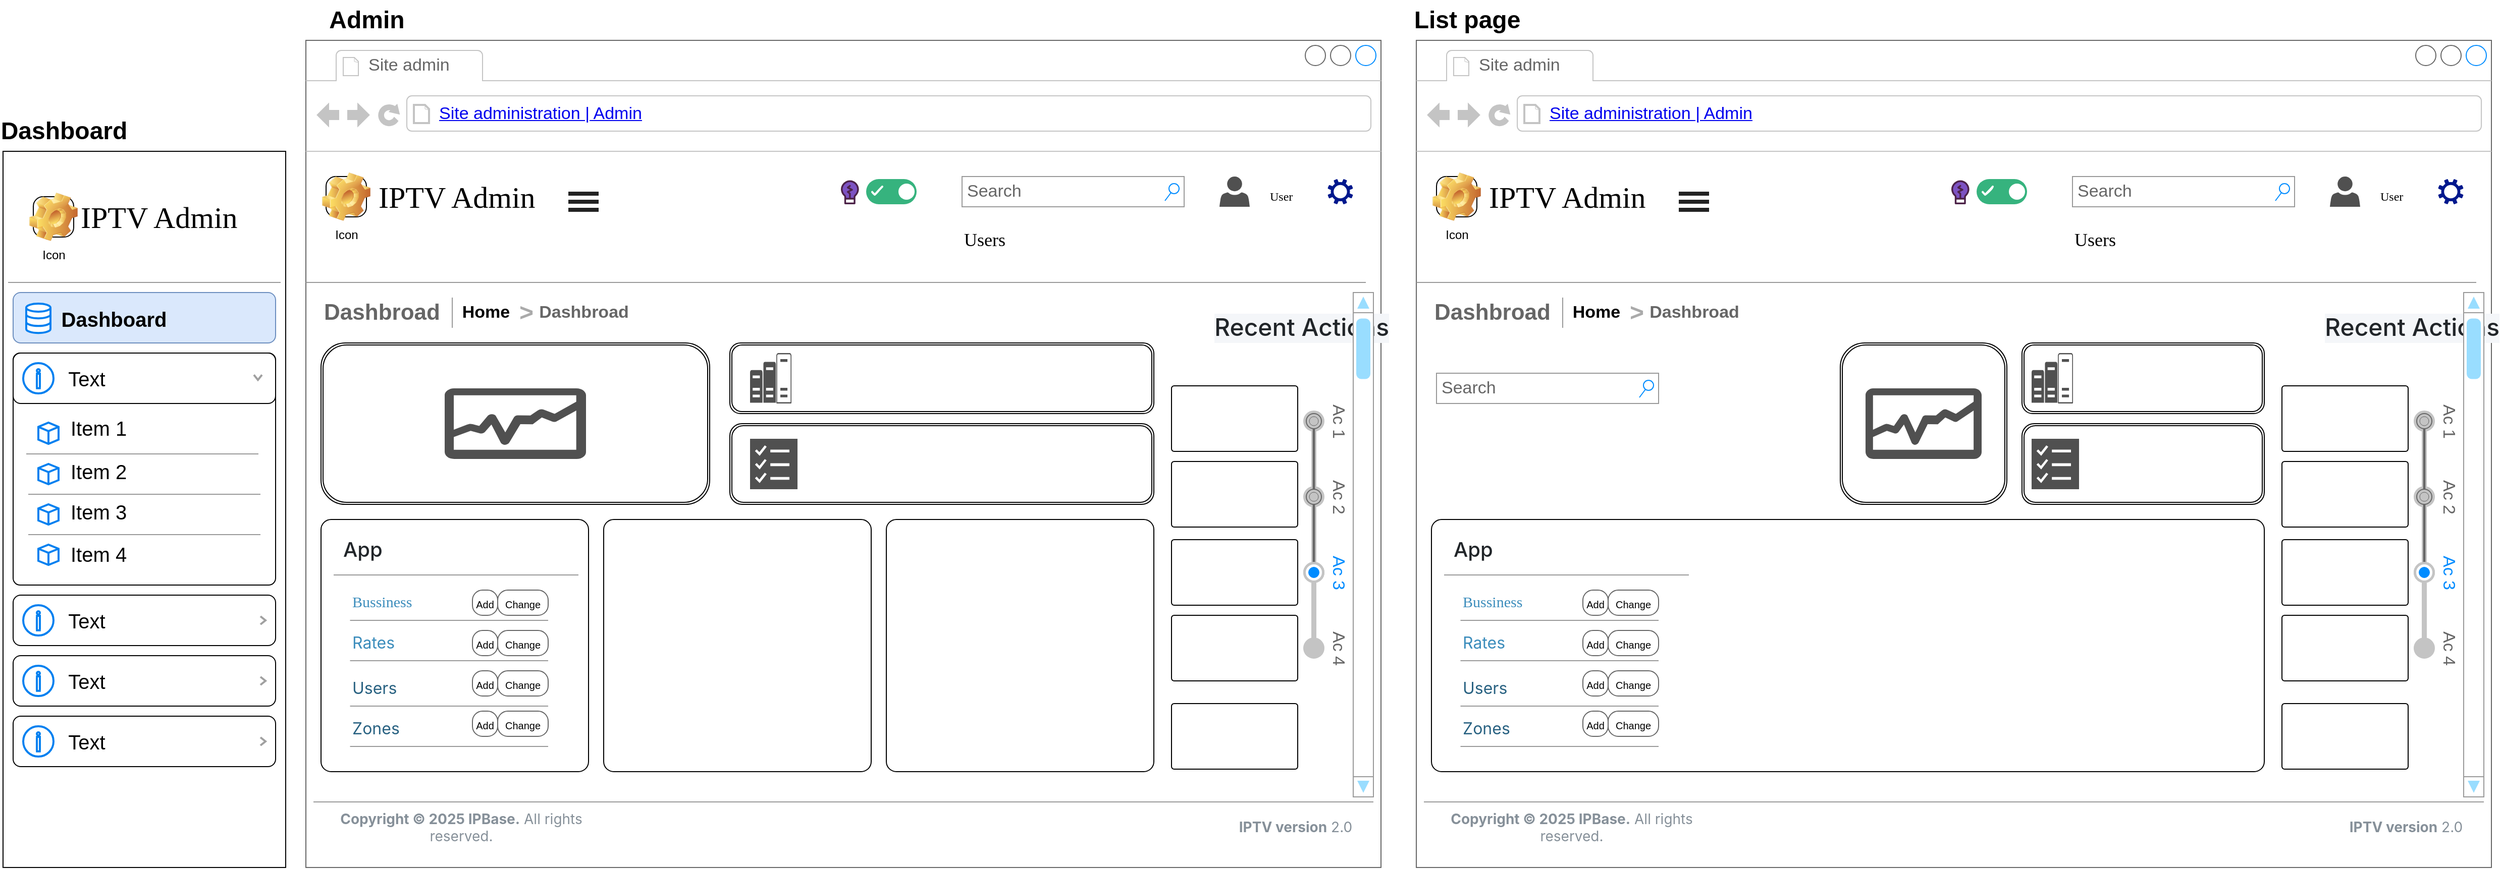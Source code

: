 <mxfile version="26.2.2">
  <diagram name="Page-1" id="Fp8H8w0BobFtLTU7BYkm">
    <mxGraphModel dx="3144" dy="2064" grid="1" gridSize="10" guides="1" tooltips="1" connect="1" arrows="1" fold="1" page="1" pageScale="1" pageWidth="827" pageHeight="1169" math="0" shadow="0">
      <root>
        <mxCell id="0" />
        <mxCell id="1" parent="0" />
        <mxCell id="J9O3w2T6ldLMy-nIrZDR-1" value="" style="strokeWidth=1;shadow=0;dashed=0;align=center;html=1;shape=mxgraph.mockup.containers.browserWindow;rSize=0;strokeColor=#666666;mainText=,;recursiveResize=0;rounded=0;labelBackgroundColor=none;fontFamily=Verdana;fontSize=12" parent="1" vertex="1">
          <mxGeometry x="-580" y="-40" width="1065" height="820" as="geometry" />
        </mxCell>
        <mxCell id="J9O3w2T6ldLMy-nIrZDR-2" value="" style="rounded=1;whiteSpace=wrap;html=1;arcSize=4;" parent="J9O3w2T6ldLMy-nIrZDR-1" vertex="1">
          <mxGeometry x="15" y="475" width="265" height="250" as="geometry" />
        </mxCell>
        <mxCell id="J9O3w2T6ldLMy-nIrZDR-3" value="Site admin" style="strokeWidth=1;shadow=0;dashed=0;align=center;html=1;shape=mxgraph.mockup.containers.anchor;fontSize=17;fontColor=#666666;align=left;" parent="J9O3w2T6ldLMy-nIrZDR-1" vertex="1">
          <mxGeometry x="60" y="12" width="110" height="26" as="geometry" />
        </mxCell>
        <mxCell id="J9O3w2T6ldLMy-nIrZDR-4" value="&lt;a href=&quot;https://cms-stg2.ipbasevn.com/admin/&quot;&gt;Site administration | Admin&lt;/a&gt;" style="strokeWidth=1;shadow=0;dashed=0;align=center;html=1;shape=mxgraph.mockup.containers.anchor;rSize=0;fontSize=17;fontColor=#666666;align=left;" parent="J9O3w2T6ldLMy-nIrZDR-1" vertex="1">
          <mxGeometry x="130" y="60" width="250" height="26" as="geometry" />
        </mxCell>
        <mxCell id="J9O3w2T6ldLMy-nIrZDR-5" value="IPTV Admin" style="text;html=1;points=[];align=left;verticalAlign=top;spacingTop=-4;fontSize=30;fontFamily=Verdana" parent="J9O3w2T6ldLMy-nIrZDR-1" vertex="1">
          <mxGeometry x="70" y="135" width="180" height="50" as="geometry" />
        </mxCell>
        <mxCell id="J9O3w2T6ldLMy-nIrZDR-6" value="Search" style="strokeWidth=1;shadow=0;dashed=0;align=center;html=1;shape=mxgraph.mockup.forms.searchBox;strokeColor=#999999;mainText=;strokeColor2=#008cff;fontColor=#666666;fontSize=17;align=left;spacingLeft=3;rounded=0;labelBackgroundColor=none;" parent="J9O3w2T6ldLMy-nIrZDR-1" vertex="1">
          <mxGeometry x="650" y="135" width="220" height="30" as="geometry" />
        </mxCell>
        <mxCell id="J9O3w2T6ldLMy-nIrZDR-7" value="" style="verticalLabelPosition=bottom;shadow=0;dashed=0;align=center;html=1;verticalAlign=top;strokeWidth=1;shape=mxgraph.mockup.markup.line;strokeColor=#999999;rounded=0;labelBackgroundColor=none;fillColor=#ffffff;fontFamily=Verdana;fontSize=12;fontColor=#000000;" parent="J9O3w2T6ldLMy-nIrZDR-1" vertex="1">
          <mxGeometry y="230" width="1050" height="20" as="geometry" />
        </mxCell>
        <mxCell id="J9O3w2T6ldLMy-nIrZDR-8" value="" style="verticalLabelPosition=bottom;shadow=0;dashed=0;align=center;html=1;verticalAlign=top;strokeWidth=1;shape=mxgraph.mockup.markup.line;strokeColor=#999999;rounded=0;labelBackgroundColor=none;fillColor=#ffffff;fontFamily=Verdana;fontSize=12;fontColor=#000000;" parent="J9O3w2T6ldLMy-nIrZDR-1" vertex="1">
          <mxGeometry x="7.5" y="745" width="1050" height="20" as="geometry" />
        </mxCell>
        <mxCell id="J9O3w2T6ldLMy-nIrZDR-9" value="&lt;h5 style=&quot;box-sizing: border-box; font-family: &amp;quot;Source Sans Pro&amp;quot;, -apple-system, BlinkMacSystemFont, &amp;quot;Segoe UI&amp;quot;, Roboto, &amp;quot;Helvetica Neue&amp;quot;, Arial, sans-serif, &amp;quot;Apple Color Emoji&amp;quot;, &amp;quot;Segoe UI Emoji&amp;quot;, &amp;quot;Segoe UI Symbol&amp;quot;; font-weight: 500; line-height: 1.2; color: rgb(33, 37, 41); font-size: 1.25rem; text-wrap-mode: wrap; background-color: rgb(255, 255, 255); margin: 0px !important;&quot; class=&quot;m-0&quot;&gt;App&lt;/h5&gt;" style="text;html=1;points=[];align=left;verticalAlign=top;spacingTop=-4;fontSize=15;fontFamily=Verdana" parent="J9O3w2T6ldLMy-nIrZDR-1" vertex="1">
          <mxGeometry x="35" y="490" width="170" height="30" as="geometry" />
        </mxCell>
        <mxCell id="J9O3w2T6ldLMy-nIrZDR-10" value="&lt;h4 style=&quot;box-sizing: border-box; margin-top: 0px; font-family: &amp;quot;Source Sans Pro&amp;quot;, -apple-system, BlinkMacSystemFont, &amp;quot;Segoe UI&amp;quot;, Roboto, &amp;quot;Helvetica Neue&amp;quot;, Arial, sans-serif, &amp;quot;Apple Color Emoji&amp;quot;, &amp;quot;Segoe UI Emoji&amp;quot;, &amp;quot;Segoe UI Symbol&amp;quot;; font-weight: 500; color: rgb(33, 37, 41); font-size: 1.5rem; text-wrap-mode: wrap; background-color: rgb(244, 246, 249); margin-bottom: 1rem !important;&quot; class=&quot;mb-3&quot;&gt;Recent Actions&lt;/h4&gt;" style="text;html=1;points=[];align=left;verticalAlign=top;spacingTop=-4;fontSize=15;fontFamily=Verdana" parent="J9O3w2T6ldLMy-nIrZDR-1" vertex="1">
          <mxGeometry x="897.5" y="267.5" width="85" height="65" as="geometry" />
        </mxCell>
        <mxCell id="J9O3w2T6ldLMy-nIrZDR-11" value="&lt;font style=&quot;color: light-dark(rgb(0, 0, 0), rgb(60, 141, 188));&quot;&gt;Home&lt;/font&gt;" style="strokeWidth=1;shadow=0;dashed=0;align=center;html=1;shape=mxgraph.mockup.navigation.anchor;fontSize=17;fontColor=#666666;fontStyle=1;strokeColor=light-dark(#000000,#3C8DBC);" parent="J9O3w2T6ldLMy-nIrZDR-1" vertex="1">
          <mxGeometry x="147.5" y="255" width="60" height="30" as="geometry" />
        </mxCell>
        <mxCell id="J9O3w2T6ldLMy-nIrZDR-12" value="&gt;" style="strokeWidth=1;shadow=0;dashed=0;align=center;html=1;shape=mxgraph.mockup.navigation.anchor;fontSize=24;fontColor=#aaaaaa;fontStyle=1;" parent="J9O3w2T6ldLMy-nIrZDR-1" vertex="1">
          <mxGeometry x="207.5" y="255" width="20" height="30" as="geometry" />
        </mxCell>
        <mxCell id="J9O3w2T6ldLMy-nIrZDR-13" value="Dashbroad" style="strokeWidth=1;shadow=0;dashed=0;align=center;html=1;shape=mxgraph.mockup.navigation.anchor;fontSize=17;fontColor=#666666;fontStyle=1;" parent="J9O3w2T6ldLMy-nIrZDR-1" vertex="1">
          <mxGeometry x="245" y="255" width="60" height="30" as="geometry" />
        </mxCell>
        <mxCell id="J9O3w2T6ldLMy-nIrZDR-14" value="User" style="text;html=1;points=[];align=left;verticalAlign=top;spacingTop=-4;fontSize=12;fontFamily=Verdana;whiteSpace=wrap;" parent="J9O3w2T6ldLMy-nIrZDR-1" vertex="1">
          <mxGeometry x="952.5" y="145" width="30" height="20" as="geometry" />
        </mxCell>
        <mxCell id="J9O3w2T6ldLMy-nIrZDR-15" value="Icon" style="icon;html=1;image=img/clipart/Gear_128x128.png;arcSize=24;" parent="J9O3w2T6ldLMy-nIrZDR-1" vertex="1">
          <mxGeometry x="20" y="135" width="40" height="40" as="geometry" />
        </mxCell>
        <mxCell id="J9O3w2T6ldLMy-nIrZDR-16" value="" style="verticalLabelPosition=bottom;shadow=0;dashed=0;align=center;html=1;verticalAlign=top;strokeWidth=1;shape=mxgraph.mockup.markup.line;strokeColor=#999999;rounded=0;labelBackgroundColor=none;fillColor=#ffffff;fontFamily=Verdana;fontSize=12;fontColor=#000000;" parent="J9O3w2T6ldLMy-nIrZDR-1" vertex="1">
          <mxGeometry x="27.5" y="520" width="242.5" height="20" as="geometry" />
        </mxCell>
        <mxCell id="J9O3w2T6ldLMy-nIrZDR-17" value="" style="verticalLabelPosition=bottom;shadow=0;dashed=0;align=center;html=1;verticalAlign=top;strokeWidth=1;shape=mxgraph.mockup.markup.line;strokeColor=#999999;rounded=0;labelBackgroundColor=none;fillColor=#ffffff;fontFamily=Verdana;fontSize=12;fontColor=#000000;" parent="J9O3w2T6ldLMy-nIrZDR-1" vertex="1">
          <mxGeometry x="43.75" y="565" width="196.25" height="20" as="geometry" />
        </mxCell>
        <mxCell id="J9O3w2T6ldLMy-nIrZDR-18" value="&lt;a href=&quot;https://cms-stg2.ipbasevn.com/admin/app/rate/&quot; style=&quot;box-sizing: border-box; color: rgb(60, 141, 188); text-decoration-line: none; background-color: rgb(255, 255, 255); font-family: &amp;quot;Source Sans Pro&amp;quot;, -apple-system, BlinkMacSystemFont, &amp;quot;Segoe UI&amp;quot;, Roboto, &amp;quot;Helvetica Neue&amp;quot;, Arial, sans-serif, &amp;quot;Apple Color Emoji&amp;quot;, &amp;quot;Segoe UI Emoji&amp;quot;, &amp;quot;Segoe UI Symbol&amp;quot;; font-size: 16px;&quot;&gt;Rates&lt;/a&gt;" style="text;html=1;points=[];align=left;verticalAlign=top;spacingTop=-4;fontSize=12;fontFamily=Verdana;whiteSpace=wrap;" parent="J9O3w2T6ldLMy-nIrZDR-1" vertex="1">
          <mxGeometry x="43.75" y="585" width="190" height="40" as="geometry" />
        </mxCell>
        <mxCell id="J9O3w2T6ldLMy-nIrZDR-19" value="" style="verticalLabelPosition=bottom;shadow=0;dashed=0;align=center;html=1;verticalAlign=top;strokeWidth=1;shape=mxgraph.mockup.markup.line;strokeColor=#999999;rounded=0;labelBackgroundColor=none;fillColor=#ffffff;fontFamily=Verdana;fontSize=12;fontColor=#000000;" parent="J9O3w2T6ldLMy-nIrZDR-1" vertex="1">
          <mxGeometry x="43.75" y="605" width="196.25" height="20" as="geometry" />
        </mxCell>
        <mxCell id="J9O3w2T6ldLMy-nIrZDR-20" value="&lt;a href=&quot;https://cms-stg2.ipbasevn.com/admin/app/user/&quot; style=&quot;box-sizing: border-box; color: rgb(41, 98, 130); text-decoration-line: none; background-color: rgb(255, 255, 255); font-family: &amp;quot;Source Sans Pro&amp;quot;, -apple-system, BlinkMacSystemFont, &amp;quot;Segoe UI&amp;quot;, Roboto, &amp;quot;Helvetica Neue&amp;quot;, Arial, sans-serif, &amp;quot;Apple Color Emoji&amp;quot;, &amp;quot;Segoe UI Emoji&amp;quot;, &amp;quot;Segoe UI Symbol&amp;quot;; font-size: 16px;&quot;&gt;Users&lt;/a&gt;" style="text;html=1;points=[];align=left;verticalAlign=top;spacingTop=-4;fontSize=12;fontFamily=Verdana;whiteSpace=wrap;" parent="J9O3w2T6ldLMy-nIrZDR-1" vertex="1">
          <mxGeometry x="43.75" y="630" width="190" height="40" as="geometry" />
        </mxCell>
        <mxCell id="J9O3w2T6ldLMy-nIrZDR-21" value="" style="verticalLabelPosition=bottom;shadow=0;dashed=0;align=center;html=1;verticalAlign=top;strokeWidth=1;shape=mxgraph.mockup.markup.line;strokeColor=#999999;rounded=0;labelBackgroundColor=none;fillColor=#ffffff;fontFamily=Verdana;fontSize=12;fontColor=#000000;" parent="J9O3w2T6ldLMy-nIrZDR-1" vertex="1">
          <mxGeometry x="43.75" y="650" width="196.25" height="20" as="geometry" />
        </mxCell>
        <mxCell id="J9O3w2T6ldLMy-nIrZDR-22" value="&lt;a href=&quot;https://cms-stg2.ipbasevn.com/admin/app/zone/&quot; style=&quot;box-sizing: border-box; color: rgb(41, 98, 130); text-decoration-line: none; background-color: rgb(255, 255, 255); font-family: &amp;quot;Source Sans Pro&amp;quot;, -apple-system, BlinkMacSystemFont, &amp;quot;Segoe UI&amp;quot;, Roboto, &amp;quot;Helvetica Neue&amp;quot;, Arial, sans-serif, &amp;quot;Apple Color Emoji&amp;quot;, &amp;quot;Segoe UI Emoji&amp;quot;, &amp;quot;Segoe UI Symbol&amp;quot;; font-size: 16px;&quot;&gt;Zones&lt;/a&gt;" style="text;html=1;points=[];align=left;verticalAlign=top;spacingTop=-4;fontSize=12;fontFamily=Verdana;whiteSpace=wrap;" parent="J9O3w2T6ldLMy-nIrZDR-1" vertex="1">
          <mxGeometry x="43.75" y="670" width="190" height="40" as="geometry" />
        </mxCell>
        <mxCell id="J9O3w2T6ldLMy-nIrZDR-23" value="" style="verticalLabelPosition=bottom;shadow=0;dashed=0;align=center;html=1;verticalAlign=top;strokeWidth=1;shape=mxgraph.mockup.markup.line;strokeColor=#999999;rounded=0;labelBackgroundColor=none;fillColor=#ffffff;fontFamily=Verdana;fontSize=12;fontColor=#000000;" parent="J9O3w2T6ldLMy-nIrZDR-1" vertex="1">
          <mxGeometry x="43.75" y="690" width="196.25" height="20" as="geometry" />
        </mxCell>
        <mxCell id="J9O3w2T6ldLMy-nIrZDR-24" value="&lt;p&gt;&lt;span style=&quot;font-size: 10px;&quot;&gt;Change&lt;/span&gt;&lt;/p&gt;" style="strokeWidth=1;shadow=0;dashed=0;align=center;html=1;shape=mxgraph.mockup.buttons.button;strokeColor=#666666;mainText=;buttonStyle=round;fontSize=17;fontStyle=0;fillColor=none;whiteSpace=wrap;rounded=0;labelBackgroundColor=none;" parent="J9O3w2T6ldLMy-nIrZDR-1" vertex="1">
          <mxGeometry x="190" y="545" width="50" height="25" as="geometry" />
        </mxCell>
        <mxCell id="J9O3w2T6ldLMy-nIrZDR-25" value="&lt;p&gt;&lt;span style=&quot;font-size: 10px;&quot;&gt;Add&lt;/span&gt;&lt;/p&gt;" style="strokeWidth=1;shadow=0;dashed=0;align=center;html=1;shape=mxgraph.mockup.buttons.button;strokeColor=#666666;mainText=;buttonStyle=round;fontSize=17;fontStyle=0;fillColor=none;whiteSpace=wrap;rounded=0;labelBackgroundColor=none;" parent="J9O3w2T6ldLMy-nIrZDR-1" vertex="1">
          <mxGeometry x="165" y="545" width="25" height="25" as="geometry" />
        </mxCell>
        <mxCell id="J9O3w2T6ldLMy-nIrZDR-26" value="&lt;p&gt;&lt;span style=&quot;font-size: 10px;&quot;&gt;Change&lt;/span&gt;&lt;/p&gt;" style="strokeWidth=1;shadow=0;dashed=0;align=center;html=1;shape=mxgraph.mockup.buttons.button;strokeColor=#666666;mainText=;buttonStyle=round;fontSize=17;fontStyle=0;fillColor=none;whiteSpace=wrap;rounded=0;labelBackgroundColor=none;" parent="J9O3w2T6ldLMy-nIrZDR-1" vertex="1">
          <mxGeometry x="190" y="585" width="50" height="25" as="geometry" />
        </mxCell>
        <mxCell id="J9O3w2T6ldLMy-nIrZDR-27" value="&lt;p&gt;&lt;span style=&quot;font-size: 10px;&quot;&gt;Add&lt;/span&gt;&lt;/p&gt;" style="strokeWidth=1;shadow=0;dashed=0;align=center;html=1;shape=mxgraph.mockup.buttons.button;strokeColor=#666666;mainText=;buttonStyle=round;fontSize=17;fontStyle=0;fillColor=none;whiteSpace=wrap;rounded=0;labelBackgroundColor=none;" parent="J9O3w2T6ldLMy-nIrZDR-1" vertex="1">
          <mxGeometry x="165" y="585" width="25" height="25" as="geometry" />
        </mxCell>
        <mxCell id="J9O3w2T6ldLMy-nIrZDR-28" value="&lt;p&gt;&lt;span style=&quot;font-size: 10px;&quot;&gt;Change&lt;/span&gt;&lt;/p&gt;" style="strokeWidth=1;shadow=0;dashed=0;align=center;html=1;shape=mxgraph.mockup.buttons.button;strokeColor=#666666;mainText=;buttonStyle=round;fontSize=17;fontStyle=0;fillColor=none;whiteSpace=wrap;rounded=0;labelBackgroundColor=none;" parent="J9O3w2T6ldLMy-nIrZDR-1" vertex="1">
          <mxGeometry x="190" y="625" width="50" height="25" as="geometry" />
        </mxCell>
        <mxCell id="J9O3w2T6ldLMy-nIrZDR-29" value="&lt;p&gt;&lt;span style=&quot;font-size: 10px;&quot;&gt;Add&lt;/span&gt;&lt;/p&gt;" style="strokeWidth=1;shadow=0;dashed=0;align=center;html=1;shape=mxgraph.mockup.buttons.button;strokeColor=#666666;mainText=;buttonStyle=round;fontSize=17;fontStyle=0;fillColor=none;whiteSpace=wrap;rounded=0;labelBackgroundColor=none;" parent="J9O3w2T6ldLMy-nIrZDR-1" vertex="1">
          <mxGeometry x="165" y="625" width="25" height="25" as="geometry" />
        </mxCell>
        <mxCell id="J9O3w2T6ldLMy-nIrZDR-30" value="&lt;p&gt;&lt;span style=&quot;font-size: 10px;&quot;&gt;Change&lt;/span&gt;&lt;/p&gt;" style="strokeWidth=1;shadow=0;dashed=0;align=center;html=1;shape=mxgraph.mockup.buttons.button;strokeColor=#666666;mainText=;buttonStyle=round;fontSize=17;fontStyle=0;fillColor=none;whiteSpace=wrap;rounded=0;labelBackgroundColor=none;" parent="J9O3w2T6ldLMy-nIrZDR-1" vertex="1">
          <mxGeometry x="190" y="665" width="50" height="25" as="geometry" />
        </mxCell>
        <mxCell id="J9O3w2T6ldLMy-nIrZDR-31" value="&lt;p&gt;&lt;span style=&quot;font-size: 10px;&quot;&gt;Add&lt;/span&gt;&lt;/p&gt;" style="strokeWidth=1;shadow=0;dashed=0;align=center;html=1;shape=mxgraph.mockup.buttons.button;strokeColor=#666666;mainText=;buttonStyle=round;fontSize=17;fontStyle=0;fillColor=none;whiteSpace=wrap;rounded=0;labelBackgroundColor=none;" parent="J9O3w2T6ldLMy-nIrZDR-1" vertex="1">
          <mxGeometry x="165" y="665" width="25" height="25" as="geometry" />
        </mxCell>
        <mxCell id="J9O3w2T6ldLMy-nIrZDR-32" value="" style="fillColor=#36B37E;strokeColor=none;rounded=1;arcSize=50;sketch=0;hachureGap=4;pointerEvents=0;fontFamily=Architects Daughter;fontSource=https%3A%2F%2Ffonts.googleapis.com%2Fcss%3Ffamily%3DArchitects%2BDaughter;fontSize=20;" parent="J9O3w2T6ldLMy-nIrZDR-1" vertex="1">
          <mxGeometry x="555" y="137.5" width="50" height="25" as="geometry" />
        </mxCell>
        <mxCell id="J9O3w2T6ldLMy-nIrZDR-33" value="" style="shape=ellipse;strokeColor=none;fillColor=#ffffff;sketch=0;hachureGap=4;pointerEvents=0;fontFamily=Architects Daughter;fontSource=https%3A%2F%2Ffonts.googleapis.com%2Fcss%3Ffamily%3DArchitects%2BDaughter;fontSize=20;" parent="J9O3w2T6ldLMy-nIrZDR-32" vertex="1">
          <mxGeometry x="1" y="0.5" width="16" height="16" relative="1" as="geometry">
            <mxPoint x="-18" y="-8" as="offset" />
          </mxGeometry>
        </mxCell>
        <mxCell id="J9O3w2T6ldLMy-nIrZDR-34" value="" style="html=1;shadow=0;dashed=0;shape=mxgraph.atlassian.check;strokeColor=#ffffff;strokeWidth=2;sketch=1;hachureGap=4;pointerEvents=0;fontFamily=Architects Daughter;fontSource=https%3A%2F%2Ffonts.googleapis.com%2Fcss%3Ffamily%3DArchitects%2BDaughter;fontSize=20;" parent="J9O3w2T6ldLMy-nIrZDR-32" vertex="1">
          <mxGeometry y="0.5" width="10" height="8" relative="1" as="geometry">
            <mxPoint x="6" y="-5" as="offset" />
          </mxGeometry>
        </mxCell>
        <mxCell id="J9O3w2T6ldLMy-nIrZDR-35" value="" style="sketch=0;pointerEvents=1;shadow=0;dashed=0;html=1;strokeColor=none;labelPosition=center;verticalLabelPosition=bottom;verticalAlign=top;align=center;fillColor=#505050;shape=mxgraph.mscae.intune.account_portal" parent="J9O3w2T6ldLMy-nIrZDR-1" vertex="1">
          <mxGeometry x="905" y="135" width="30" height="30" as="geometry" />
        </mxCell>
        <mxCell id="J9O3w2T6ldLMy-nIrZDR-36" value="&lt;table border=&quot;0&quot; cellpadding=&quot;0&quot; cellspacing=&quot;0&quot; width=&quot;100%&quot; height=&quot;100%&quot; style=&quot;font-size:1em;&quot;&gt;&lt;tbody&gt;&lt;tr height=&quot;0%&quot;&gt;&lt;td width=&quot;25%&quot;&gt;Ac 1&lt;/td&gt;&lt;td width=&quot;25%&quot;&gt;Ac 2&lt;/td&gt;&lt;td width=&quot;25%&quot; style=&quot;color: rgb(0, 140, 255);&quot;&gt;Ac 3&lt;/td&gt;&lt;td width=&quot;25%&quot;&gt;Ac 4&lt;/td&gt;&lt;/tr&gt;&lt;tr height=&quot;100%&quot;&gt;&lt;td&gt;&lt;/td&gt;&lt;/tr&gt;&lt;/tbody&gt;&lt;/table&gt;" style="strokeWidth=1;shadow=0;dashed=0;align=center;html=1;shape=mxgraph.mockup.navigation.stepBar;strokeColor=#c4c4c4;textColor=#666666;textColor2=#008cff;mainText=,,+,;textSize=17;fillColor=#666666;overflow=fill;fontSize=17;fontColor=#666666;rotation=90;" parent="J9O3w2T6ldLMy-nIrZDR-1" vertex="1">
          <mxGeometry x="857.5" y="465" width="300" height="50" as="geometry" />
        </mxCell>
        <mxCell id="J9O3w2T6ldLMy-nIrZDR-37" value="&lt;font style=&quot;color: rgb(60, 141, 188);&quot;&gt;Bussiness&lt;/font&gt;" style="text;html=1;points=[];align=left;verticalAlign=top;spacingTop=-4;fontSize=15;fontFamily=Verdana;whiteSpace=wrap;" parent="J9O3w2T6ldLMy-nIrZDR-1" vertex="1">
          <mxGeometry x="43.75" y="545" width="190" height="40" as="geometry" />
        </mxCell>
        <mxCell id="J9O3w2T6ldLMy-nIrZDR-38" value="" style="rounded=1;whiteSpace=wrap;html=1;arcSize=4;" parent="J9O3w2T6ldLMy-nIrZDR-1" vertex="1">
          <mxGeometry x="295" y="475" width="265" height="250" as="geometry" />
        </mxCell>
        <mxCell id="J9O3w2T6ldLMy-nIrZDR-39" value="" style="rounded=1;whiteSpace=wrap;html=1;arcSize=4;" parent="J9O3w2T6ldLMy-nIrZDR-1" vertex="1">
          <mxGeometry x="575" y="475" width="265" height="250" as="geometry" />
        </mxCell>
        <mxCell id="J9O3w2T6ldLMy-nIrZDR-40" value="" style="rounded=1;whiteSpace=wrap;html=1;arcSize=4;" parent="J9O3w2T6ldLMy-nIrZDR-1" vertex="1">
          <mxGeometry x="857.5" y="342.5" width="125" height="65" as="geometry" />
        </mxCell>
        <mxCell id="J9O3w2T6ldLMy-nIrZDR-41" value="" style="rounded=1;whiteSpace=wrap;html=1;arcSize=4;" parent="J9O3w2T6ldLMy-nIrZDR-1" vertex="1">
          <mxGeometry x="857.5" y="417.5" width="125" height="65" as="geometry" />
        </mxCell>
        <mxCell id="J9O3w2T6ldLMy-nIrZDR-42" value="" style="rounded=1;whiteSpace=wrap;html=1;arcSize=4;" parent="J9O3w2T6ldLMy-nIrZDR-1" vertex="1">
          <mxGeometry x="857.5" y="495" width="125" height="65" as="geometry" />
        </mxCell>
        <mxCell id="J9O3w2T6ldLMy-nIrZDR-43" value="" style="rounded=1;whiteSpace=wrap;html=1;arcSize=4;" parent="J9O3w2T6ldLMy-nIrZDR-1" vertex="1">
          <mxGeometry x="857.5" y="570" width="125" height="65" as="geometry" />
        </mxCell>
        <mxCell id="J9O3w2T6ldLMy-nIrZDR-44" value="&lt;span style=&quot;box-sizing: border-box; font-weight: bolder; color: rgb(134, 144, 153); font-family: &amp;quot;Source Sans Pro&amp;quot;, -apple-system, BlinkMacSystemFont, &amp;quot;Segoe UI&amp;quot;, Roboto, &amp;quot;Helvetica Neue&amp;quot;, Arial, sans-serif, &amp;quot;Apple Color Emoji&amp;quot;, &amp;quot;Segoe UI Emoji&amp;quot;, &amp;quot;Segoe UI Symbol&amp;quot;; font-size: 14px; text-align: left;&quot;&gt;Copyright © 2025 IPBase.&lt;/span&gt;&lt;span style=&quot;color: rgb(134, 144, 153); font-family: &amp;quot;Source Sans Pro&amp;quot;, -apple-system, BlinkMacSystemFont, &amp;quot;Segoe UI&amp;quot;, Roboto, &amp;quot;Helvetica Neue&amp;quot;, Arial, sans-serif, &amp;quot;Apple Color Emoji&amp;quot;, &amp;quot;Segoe UI Emoji&amp;quot;, &amp;quot;Segoe UI Symbol&amp;quot;; font-size: 14px; text-align: left; background-color: rgb(255, 255, 255);&quot;&gt;&amp;nbsp;All rights reserved.&lt;/span&gt;" style="text;html=1;align=center;verticalAlign=middle;whiteSpace=wrap;rounded=0;" parent="J9O3w2T6ldLMy-nIrZDR-1" vertex="1">
          <mxGeometry x="8" y="765" width="292" height="30" as="geometry" />
        </mxCell>
        <mxCell id="J9O3w2T6ldLMy-nIrZDR-45" value="" style="verticalLabelPosition=bottom;shadow=0;dashed=0;align=center;html=1;verticalAlign=top;strokeWidth=1;shape=mxgraph.mockup.markup.line;strokeColor=#999999;rounded=0;labelBackgroundColor=none;fillColor=#ffffff;fontFamily=Verdana;fontSize=12;fontColor=#000000;rotation=90;" parent="J9O3w2T6ldLMy-nIrZDR-1" vertex="1">
          <mxGeometry x="130" y="267.5" width="30" height="5" as="geometry" />
        </mxCell>
        <mxCell id="J9O3w2T6ldLMy-nIrZDR-46" value="Dashbroad" style="strokeWidth=1;shadow=0;dashed=0;align=center;html=1;shape=mxgraph.mockup.navigation.anchor;fontSize=22;fontColor=#666666;fontStyle=1;" parent="J9O3w2T6ldLMy-nIrZDR-1" vertex="1">
          <mxGeometry x="45" y="255" width="60" height="30" as="geometry" />
        </mxCell>
        <mxCell id="J9O3w2T6ldLMy-nIrZDR-47" value="" style="verticalLabelPosition=bottom;shadow=0;dashed=0;align=center;html=1;verticalAlign=top;strokeWidth=1;shape=mxgraph.mockup.navigation.scrollBar;strokeColor=#999999;barPos=98.563;fillColor2=#99ddff;strokeColor2=none;direction=north;" parent="J9O3w2T6ldLMy-nIrZDR-1" vertex="1">
          <mxGeometry x="1037.5" y="250" width="20" height="500" as="geometry" />
        </mxCell>
        <mxCell id="J9O3w2T6ldLMy-nIrZDR-48" value="&lt;span style=&quot;box-sizing: border-box; font-weight: bolder; color: rgb(134, 144, 153); font-family: &amp;quot;Source Sans Pro&amp;quot;, -apple-system, BlinkMacSystemFont, &amp;quot;Segoe UI&amp;quot;, Roboto, &amp;quot;Helvetica Neue&amp;quot;, Arial, sans-serif, &amp;quot;Apple Color Emoji&amp;quot;, &amp;quot;Segoe UI Emoji&amp;quot;, &amp;quot;Segoe UI Symbol&amp;quot;; font-size: 14px; text-align: left; background-color: rgb(255, 255, 255);&quot;&gt;IPTV version&lt;/span&gt;&lt;span style=&quot;color: rgb(134, 144, 153); font-family: &amp;quot;Source Sans Pro&amp;quot;, -apple-system, BlinkMacSystemFont, &amp;quot;Segoe UI&amp;quot;, Roboto, &amp;quot;Helvetica Neue&amp;quot;, Arial, sans-serif, &amp;quot;Apple Color Emoji&amp;quot;, &amp;quot;Segoe UI Emoji&amp;quot;, &amp;quot;Segoe UI Symbol&amp;quot;; font-size: 14px; text-align: left; background-color: rgb(255, 255, 255);&quot;&gt;&amp;nbsp;2.0&lt;/span&gt;" style="text;html=1;align=center;verticalAlign=middle;whiteSpace=wrap;rounded=0;" parent="J9O3w2T6ldLMy-nIrZDR-1" vertex="1">
          <mxGeometry x="922.75" y="765" width="114.5" height="30" as="geometry" />
        </mxCell>
        <mxCell id="J9O3w2T6ldLMy-nIrZDR-49" value="" style="shape=ext;double=1;rounded=1;whiteSpace=wrap;html=1;" parent="J9O3w2T6ldLMy-nIrZDR-1" vertex="1">
          <mxGeometry x="15" y="300" width="385" height="160" as="geometry" />
        </mxCell>
        <mxCell id="J9O3w2T6ldLMy-nIrZDR-50" value="" style="shape=ext;double=1;rounded=1;whiteSpace=wrap;html=1;" parent="J9O3w2T6ldLMy-nIrZDR-1" vertex="1">
          <mxGeometry x="420" y="300" width="420" height="70" as="geometry" />
        </mxCell>
        <mxCell id="J9O3w2T6ldLMy-nIrZDR-51" value="" style="shape=ext;double=1;rounded=1;whiteSpace=wrap;html=1;" parent="J9O3w2T6ldLMy-nIrZDR-1" vertex="1">
          <mxGeometry x="420" y="380" width="420" height="80" as="geometry" />
        </mxCell>
        <mxCell id="J9O3w2T6ldLMy-nIrZDR-52" value="" style="sketch=0;aspect=fixed;pointerEvents=1;shadow=0;dashed=0;html=1;strokeColor=none;labelPosition=center;verticalLabelPosition=bottom;verticalAlign=top;align=center;fillColor=#00188D;shape=mxgraph.mscae.enterprise.settings" parent="J9O3w2T6ldLMy-nIrZDR-1" vertex="1">
          <mxGeometry x="1012.25" y="137.5" width="25" height="25" as="geometry" />
        </mxCell>
        <mxCell id="J9O3w2T6ldLMy-nIrZDR-53" value="" style="sketch=0;pointerEvents=1;shadow=0;dashed=0;html=1;strokeColor=none;labelPosition=center;verticalLabelPosition=bottom;verticalAlign=top;align=center;fillColor=#505050;shape=mxgraph.mscae.oms.diagnostics" parent="J9O3w2T6ldLMy-nIrZDR-1" vertex="1">
          <mxGeometry x="137.5" y="345" width="140" height="70" as="geometry" />
        </mxCell>
        <mxCell id="J9O3w2T6ldLMy-nIrZDR-54" value="" style="sketch=0;pointerEvents=1;shadow=0;dashed=0;html=1;strokeColor=none;labelPosition=center;verticalLabelPosition=bottom;verticalAlign=top;align=center;fillColor=#505050;shape=mxgraph.mscae.oms.assessments" parent="J9O3w2T6ldLMy-nIrZDR-1" vertex="1">
          <mxGeometry x="440" y="395" width="47" height="50" as="geometry" />
        </mxCell>
        <mxCell id="J9O3w2T6ldLMy-nIrZDR-55" value="" style="sketch=0;pointerEvents=1;shadow=0;dashed=0;html=1;strokeColor=none;labelPosition=center;verticalLabelPosition=bottom;verticalAlign=top;align=center;fillColor=#505050;shape=mxgraph.mscae.oms.capacity" parent="J9O3w2T6ldLMy-nIrZDR-1" vertex="1">
          <mxGeometry x="440" y="310" width="41" height="50" as="geometry" />
        </mxCell>
        <mxCell id="J9O3w2T6ldLMy-nIrZDR-56" value="" style="rounded=1;whiteSpace=wrap;html=1;arcSize=4;" parent="J9O3w2T6ldLMy-nIrZDR-1" vertex="1">
          <mxGeometry x="857.5" y="657.5" width="125" height="65" as="geometry" />
        </mxCell>
        <mxCell id="J9O3w2T6ldLMy-nIrZDR-57" value="" style="html=1;verticalLabelPosition=bottom;labelBackgroundColor=#ffffff;verticalAlign=top;shadow=0;dashed=0;strokeWidth=2;shape=mxgraph.ios7.misc.options;fillColor=#222222;sketch=0;" parent="J9O3w2T6ldLMy-nIrZDR-1" vertex="1">
          <mxGeometry x="260" y="150" width="30" height="20" as="geometry" />
        </mxCell>
        <mxCell id="J9O3w2T6ldLMy-nIrZDR-58" value="" style="verticalLabelPosition=bottom;aspect=fixed;html=1;shape=mxgraph.salesforce.energy;" parent="J9O3w2T6ldLMy-nIrZDR-1" vertex="1">
          <mxGeometry x="530" y="138.75" width="17.82" height="23.75" as="geometry" />
        </mxCell>
        <mxCell id="J9O3w2T6ldLMy-nIrZDR-59" value="Users" style="text;html=1;points=[];align=left;verticalAlign=top;spacingTop=-4;fontSize=18;fontFamily=Verdana;whiteSpace=wrap;" parent="J9O3w2T6ldLMy-nIrZDR-1" vertex="1">
          <mxGeometry x="650" y="185" width="30" height="20" as="geometry" />
        </mxCell>
        <mxCell id="qE4wQsm5cp0l6o7OKcLF-1" value="" style="rounded=0;whiteSpace=wrap;html=1;" parent="1" vertex="1">
          <mxGeometry x="-880" y="70" width="280" height="710" as="geometry" />
        </mxCell>
        <mxCell id="vS_Rxtoo1o6F0y1KNGcY-2" value="IPTV Admin" style="text;html=1;points=[];align=left;verticalAlign=top;spacingTop=-4;fontSize=30;fontFamily=Verdana" vertex="1" parent="1">
          <mxGeometry x="-805" y="115" width="180" height="50" as="geometry" />
        </mxCell>
        <mxCell id="vS_Rxtoo1o6F0y1KNGcY-3" value="Icon" style="icon;html=1;image=img/clipart/Gear_128x128.png;arcSize=24;" vertex="1" parent="1">
          <mxGeometry x="-850" y="115" width="40" height="40" as="geometry" />
        </mxCell>
        <mxCell id="vS_Rxtoo1o6F0y1KNGcY-4" value="" style="verticalLabelPosition=bottom;shadow=0;dashed=0;align=center;html=1;verticalAlign=top;strokeWidth=1;shape=mxgraph.mockup.markup.line;strokeColor=#999999;rounded=0;labelBackgroundColor=none;fillColor=#ffffff;fontFamily=Verdana;fontSize=12;fontColor=#000000;" vertex="1" parent="1">
          <mxGeometry x="-875" y="190" width="270" height="20" as="geometry" />
        </mxCell>
        <mxCell id="vS_Rxtoo1o6F0y1KNGcY-5" value="" style="rounded=1;whiteSpace=wrap;html=1;fillColor=#dae8fc;strokeColor=#6c8ebf;" vertex="1" parent="1">
          <mxGeometry x="-870" y="210" width="260" height="50" as="geometry" />
        </mxCell>
        <mxCell id="vS_Rxtoo1o6F0y1KNGcY-9" value="" style="rounded=1;whiteSpace=wrap;html=1;" vertex="1" parent="1">
          <mxGeometry x="-870" y="510" width="260" height="50" as="geometry" />
        </mxCell>
        <mxCell id="vS_Rxtoo1o6F0y1KNGcY-10" value="" style="rounded=1;whiteSpace=wrap;html=1;" vertex="1" parent="1">
          <mxGeometry x="-870" y="570" width="260" height="50" as="geometry" />
        </mxCell>
        <mxCell id="vS_Rxtoo1o6F0y1KNGcY-11" value="" style="rounded=1;whiteSpace=wrap;html=1;" vertex="1" parent="1">
          <mxGeometry x="-870" y="630" width="260" height="50" as="geometry" />
        </mxCell>
        <mxCell id="vS_Rxtoo1o6F0y1KNGcY-14" value="" style="html=1;verticalLabelPosition=bottom;labelBackgroundColor=#ffffff;verticalAlign=top;shadow=0;dashed=0;strokeWidth=2;shape=mxgraph.ios7.misc.more;strokeColor=#a0a0a0;" vertex="1" parent="1">
          <mxGeometry x="-625" y="531" width="5" height="8" as="geometry" />
        </mxCell>
        <mxCell id="vS_Rxtoo1o6F0y1KNGcY-15" value="" style="html=1;verticalLabelPosition=bottom;labelBackgroundColor=#ffffff;verticalAlign=top;shadow=0;dashed=0;strokeWidth=2;shape=mxgraph.ios7.misc.more;strokeColor=#a0a0a0;" vertex="1" parent="1">
          <mxGeometry x="-625" y="591" width="5" height="8" as="geometry" />
        </mxCell>
        <mxCell id="vS_Rxtoo1o6F0y1KNGcY-16" value="" style="html=1;verticalLabelPosition=bottom;labelBackgroundColor=#ffffff;verticalAlign=top;shadow=0;dashed=0;strokeWidth=2;shape=mxgraph.ios7.misc.more;strokeColor=#a0a0a0;" vertex="1" parent="1">
          <mxGeometry x="-625" y="651" width="5" height="8" as="geometry" />
        </mxCell>
        <mxCell id="vS_Rxtoo1o6F0y1KNGcY-35" value="" style="html=1;verticalLabelPosition=bottom;align=center;labelBackgroundColor=#ffffff;verticalAlign=top;strokeWidth=2;strokeColor=#0080F0;shadow=0;dashed=0;shape=mxgraph.ios7.icons.info;" vertex="1" parent="1">
          <mxGeometry x="-860" y="520" width="30" height="30" as="geometry" />
        </mxCell>
        <mxCell id="vS_Rxtoo1o6F0y1KNGcY-36" value="" style="html=1;verticalLabelPosition=bottom;align=center;labelBackgroundColor=#ffffff;verticalAlign=top;strokeWidth=2;strokeColor=#0080F0;shadow=0;dashed=0;shape=mxgraph.ios7.icons.data;" vertex="1" parent="1">
          <mxGeometry x="-857" y="221" width="24" height="29.1" as="geometry" />
        </mxCell>
        <mxCell id="vS_Rxtoo1o6F0y1KNGcY-37" value="" style="rounded=1;whiteSpace=wrap;html=1;arcSize=3;" vertex="1" parent="1">
          <mxGeometry x="-870" y="270" width="260" height="230" as="geometry" />
        </mxCell>
        <mxCell id="vS_Rxtoo1o6F0y1KNGcY-8" value="" style="rounded=1;whiteSpace=wrap;html=1;" vertex="1" parent="1">
          <mxGeometry x="-870" y="270" width="260" height="50" as="geometry" />
        </mxCell>
        <mxCell id="vS_Rxtoo1o6F0y1KNGcY-17" value="" style="shape=table;startSize=0;container=1;collapsible=0;childLayout=tableLayout;fontSize=20;fillColor=none;strokeColor=none;" vertex="1" parent="1">
          <mxGeometry x="-820" y="320" width="210" height="170" as="geometry" />
        </mxCell>
        <mxCell id="vS_Rxtoo1o6F0y1KNGcY-18" value="" style="shape=tableRow;horizontal=0;startSize=0;swimlaneHead=0;swimlaneBody=0;strokeColor=inherit;top=0;left=0;bottom=0;right=0;collapsible=0;dropTarget=0;fillColor=none;points=[[0,0.5],[1,0.5]];portConstraint=eastwest;fontSize=16;" vertex="1" parent="vS_Rxtoo1o6F0y1KNGcY-17">
          <mxGeometry width="210" height="48" as="geometry" />
        </mxCell>
        <mxCell id="vS_Rxtoo1o6F0y1KNGcY-19" value="&lt;font style=&quot;font-size: 20px;&quot;&gt;Item 1&lt;/font&gt;" style="shape=partialRectangle;html=1;whiteSpace=wrap;connectable=0;strokeColor=inherit;overflow=hidden;fillColor=none;top=0;left=0;bottom=0;right=0;pointerEvents=1;fontSize=12;align=left;spacingLeft=5;" vertex="1" parent="vS_Rxtoo1o6F0y1KNGcY-18">
          <mxGeometry width="210" height="48" as="geometry">
            <mxRectangle width="210" height="48" as="alternateBounds" />
          </mxGeometry>
        </mxCell>
        <mxCell id="vS_Rxtoo1o6F0y1KNGcY-20" value="" style="shape=tableRow;horizontal=0;startSize=0;swimlaneHead=0;swimlaneBody=0;strokeColor=inherit;top=0;left=0;bottom=0;right=0;collapsible=0;dropTarget=0;fillColor=none;points=[[0,0.5],[1,0.5]];portConstraint=eastwest;fontSize=16;" vertex="1" parent="vS_Rxtoo1o6F0y1KNGcY-17">
          <mxGeometry y="48" width="210" height="38" as="geometry" />
        </mxCell>
        <mxCell id="vS_Rxtoo1o6F0y1KNGcY-21" value="&lt;font style=&quot;font-size: 20px;&quot;&gt;Item 2&lt;/font&gt;" style="shape=partialRectangle;html=1;whiteSpace=wrap;connectable=0;strokeColor=inherit;overflow=hidden;fillColor=none;top=0;left=0;bottom=0;right=0;pointerEvents=1;fontSize=12;align=left;spacingLeft=5;" vertex="1" parent="vS_Rxtoo1o6F0y1KNGcY-20">
          <mxGeometry width="210" height="38" as="geometry">
            <mxRectangle width="210" height="38" as="alternateBounds" />
          </mxGeometry>
        </mxCell>
        <mxCell id="vS_Rxtoo1o6F0y1KNGcY-22" value="" style="shape=tableRow;horizontal=0;startSize=0;swimlaneHead=0;swimlaneBody=0;strokeColor=inherit;top=0;left=0;bottom=0;right=0;collapsible=0;dropTarget=0;fillColor=none;points=[[0,0.5],[1,0.5]];portConstraint=eastwest;fontSize=16;" vertex="1" parent="vS_Rxtoo1o6F0y1KNGcY-17">
          <mxGeometry y="86" width="210" height="42" as="geometry" />
        </mxCell>
        <mxCell id="vS_Rxtoo1o6F0y1KNGcY-23" value="&lt;font style=&quot;font-size: 20px;&quot;&gt;Item 3&lt;/font&gt;" style="shape=partialRectangle;html=1;whiteSpace=wrap;connectable=0;strokeColor=inherit;overflow=hidden;fillColor=none;top=0;left=0;bottom=0;right=0;pointerEvents=1;fontSize=12;align=left;spacingLeft=5;" vertex="1" parent="vS_Rxtoo1o6F0y1KNGcY-22">
          <mxGeometry width="210" height="42" as="geometry">
            <mxRectangle width="210" height="42" as="alternateBounds" />
          </mxGeometry>
        </mxCell>
        <mxCell id="vS_Rxtoo1o6F0y1KNGcY-24" style="shape=tableRow;horizontal=0;startSize=0;swimlaneHead=0;swimlaneBody=0;strokeColor=inherit;top=0;left=0;bottom=0;right=0;collapsible=0;dropTarget=0;fillColor=none;points=[[0,0.5],[1,0.5]];portConstraint=eastwest;fontSize=16;" vertex="1" parent="vS_Rxtoo1o6F0y1KNGcY-17">
          <mxGeometry y="128" width="210" height="42" as="geometry" />
        </mxCell>
        <mxCell id="vS_Rxtoo1o6F0y1KNGcY-25" value="&lt;font style=&quot;font-size: 20px;&quot;&gt;Item 4&lt;/font&gt;" style="shape=partialRectangle;html=1;whiteSpace=wrap;connectable=0;strokeColor=inherit;overflow=hidden;fillColor=none;top=0;left=0;bottom=0;right=0;pointerEvents=1;fontSize=12;align=left;spacingLeft=5;" vertex="1" parent="vS_Rxtoo1o6F0y1KNGcY-24">
          <mxGeometry width="210" height="42" as="geometry">
            <mxRectangle width="210" height="42" as="alternateBounds" />
          </mxGeometry>
        </mxCell>
        <mxCell id="vS_Rxtoo1o6F0y1KNGcY-28" value="" style="html=1;verticalLabelPosition=bottom;align=center;labelBackgroundColor=#ffffff;verticalAlign=top;strokeWidth=2;strokeColor=#0080F0;shadow=0;dashed=0;shape=mxgraph.ios7.icons.cube;" vertex="1" parent="1">
          <mxGeometry x="-845" y="339" width="20" height="21" as="geometry" />
        </mxCell>
        <mxCell id="vS_Rxtoo1o6F0y1KNGcY-29" value="" style="html=1;verticalLabelPosition=bottom;align=center;labelBackgroundColor=#ffffff;verticalAlign=top;strokeWidth=2;strokeColor=#0080F0;shadow=0;dashed=0;shape=mxgraph.ios7.icons.cube;" vertex="1" parent="1">
          <mxGeometry x="-845" y="380" width="20" height="20" as="geometry" />
        </mxCell>
        <mxCell id="vS_Rxtoo1o6F0y1KNGcY-30" value="" style="html=1;verticalLabelPosition=bottom;align=center;labelBackgroundColor=#ffffff;verticalAlign=top;strokeWidth=2;strokeColor=#0080F0;shadow=0;dashed=0;shape=mxgraph.ios7.icons.cube;" vertex="1" parent="1">
          <mxGeometry x="-845" y="420" width="20" height="20" as="geometry" />
        </mxCell>
        <mxCell id="vS_Rxtoo1o6F0y1KNGcY-31" value="" style="html=1;verticalLabelPosition=bottom;align=center;labelBackgroundColor=#ffffff;verticalAlign=top;strokeWidth=2;strokeColor=#0080F0;shadow=0;dashed=0;shape=mxgraph.ios7.icons.cube;" vertex="1" parent="1">
          <mxGeometry x="-845" y="460" width="20" height="20" as="geometry" />
        </mxCell>
        <mxCell id="vS_Rxtoo1o6F0y1KNGcY-34" value="" style="html=1;verticalLabelPosition=bottom;align=center;labelBackgroundColor=#ffffff;verticalAlign=top;strokeWidth=2;strokeColor=#0080F0;shadow=0;dashed=0;shape=mxgraph.ios7.icons.info;" vertex="1" parent="1">
          <mxGeometry x="-860" y="280" width="30" height="30" as="geometry" />
        </mxCell>
        <mxCell id="vS_Rxtoo1o6F0y1KNGcY-13" value="" style="html=1;verticalLabelPosition=bottom;labelBackgroundColor=#ffffff;verticalAlign=top;shadow=0;dashed=0;strokeWidth=2;shape=mxgraph.ios7.misc.more;strokeColor=#a0a0a0;rotation=90;" vertex="1" parent="1">
          <mxGeometry x="-630" y="290.1" width="5" height="8" as="geometry" />
        </mxCell>
        <mxCell id="vS_Rxtoo1o6F0y1KNGcY-39" value="" style="html=1;verticalLabelPosition=bottom;align=center;labelBackgroundColor=#ffffff;verticalAlign=top;strokeWidth=2;strokeColor=#0080F0;shadow=0;dashed=0;shape=mxgraph.ios7.icons.info;" vertex="1" parent="1">
          <mxGeometry x="-860" y="580" width="30" height="30" as="geometry" />
        </mxCell>
        <mxCell id="vS_Rxtoo1o6F0y1KNGcY-40" value="" style="html=1;verticalLabelPosition=bottom;align=center;labelBackgroundColor=#ffffff;verticalAlign=top;strokeWidth=2;strokeColor=#0080F0;shadow=0;dashed=0;shape=mxgraph.ios7.icons.info;" vertex="1" parent="1">
          <mxGeometry x="-860" y="640" width="30" height="30" as="geometry" />
        </mxCell>
        <mxCell id="vS_Rxtoo1o6F0y1KNGcY-43" value="Dashboard" style="text;strokeColor=none;fillColor=none;html=1;fontSize=24;fontStyle=1;verticalAlign=middle;align=center;" vertex="1" parent="1">
          <mxGeometry x="-870" y="30" width="100" height="40" as="geometry" />
        </mxCell>
        <mxCell id="vS_Rxtoo1o6F0y1KNGcY-45" value="Text" style="text;html=1;align=center;verticalAlign=middle;whiteSpace=wrap;rounded=0;fontSize=20;" vertex="1" parent="1">
          <mxGeometry x="-827" y="280" width="60" height="30" as="geometry" />
        </mxCell>
        <mxCell id="vS_Rxtoo1o6F0y1KNGcY-55" value="Dashboard" style="text;html=1;align=center;verticalAlign=middle;whiteSpace=wrap;rounded=0;fontSize=20;fontStyle=1" vertex="1" parent="1">
          <mxGeometry x="-800" y="221" width="60" height="30" as="geometry" />
        </mxCell>
        <mxCell id="vS_Rxtoo1o6F0y1KNGcY-56" value="Text" style="text;html=1;align=center;verticalAlign=middle;whiteSpace=wrap;rounded=0;fontSize=20;" vertex="1" parent="1">
          <mxGeometry x="-827" y="520" width="60" height="30" as="geometry" />
        </mxCell>
        <mxCell id="vS_Rxtoo1o6F0y1KNGcY-57" value="Text" style="text;html=1;align=center;verticalAlign=middle;whiteSpace=wrap;rounded=0;fontSize=20;" vertex="1" parent="1">
          <mxGeometry x="-827" y="580" width="60" height="30" as="geometry" />
        </mxCell>
        <mxCell id="vS_Rxtoo1o6F0y1KNGcY-58" value="Text" style="text;html=1;align=center;verticalAlign=middle;whiteSpace=wrap;rounded=0;fontSize=20;" vertex="1" parent="1">
          <mxGeometry x="-827" y="640" width="60" height="30" as="geometry" />
        </mxCell>
        <mxCell id="vS_Rxtoo1o6F0y1KNGcY-60" value="" style="verticalLabelPosition=bottom;shadow=0;dashed=0;align=center;html=1;verticalAlign=top;strokeWidth=1;shape=mxgraph.mockup.markup.line;strokeColor=#999999;rounded=0;labelBackgroundColor=none;fillColor=#ffffff;fontFamily=Verdana;fontSize=12;fontColor=#000000;" vertex="1" parent="1">
          <mxGeometry x="-857" y="360" width="230" height="20" as="geometry" />
        </mxCell>
        <mxCell id="vS_Rxtoo1o6F0y1KNGcY-61" value="" style="verticalLabelPosition=bottom;shadow=0;dashed=0;align=center;html=1;verticalAlign=top;strokeWidth=1;shape=mxgraph.mockup.markup.line;strokeColor=#999999;rounded=0;labelBackgroundColor=none;fillColor=#ffffff;fontFamily=Verdana;fontSize=12;fontColor=#000000;spacingTop=0;spacingBottom=0;" vertex="1" parent="1">
          <mxGeometry x="-855" y="400" width="230" height="20" as="geometry" />
        </mxCell>
        <mxCell id="vS_Rxtoo1o6F0y1KNGcY-62" value="" style="verticalLabelPosition=bottom;shadow=0;dashed=0;align=center;html=1;verticalAlign=top;strokeWidth=1;shape=mxgraph.mockup.markup.line;strokeColor=#999999;rounded=0;labelBackgroundColor=none;fillColor=#ffffff;fontFamily=Verdana;fontSize=12;fontColor=#000000;" vertex="1" parent="1">
          <mxGeometry x="-855" y="440" width="230" height="20" as="geometry" />
        </mxCell>
        <mxCell id="vS_Rxtoo1o6F0y1KNGcY-63" value="" style="strokeWidth=1;shadow=0;dashed=0;align=center;html=1;shape=mxgraph.mockup.containers.browserWindow;rSize=0;strokeColor=#666666;mainText=,;recursiveResize=0;rounded=0;labelBackgroundColor=none;fontFamily=Verdana;fontSize=12" vertex="1" parent="1">
          <mxGeometry x="520" y="-40" width="1065" height="820" as="geometry" />
        </mxCell>
        <mxCell id="vS_Rxtoo1o6F0y1KNGcY-64" value="" style="rounded=1;whiteSpace=wrap;html=1;arcSize=4;" vertex="1" parent="vS_Rxtoo1o6F0y1KNGcY-63">
          <mxGeometry x="15" y="475" width="825" height="250" as="geometry" />
        </mxCell>
        <mxCell id="vS_Rxtoo1o6F0y1KNGcY-65" value="Site admin" style="strokeWidth=1;shadow=0;dashed=0;align=center;html=1;shape=mxgraph.mockup.containers.anchor;fontSize=17;fontColor=#666666;align=left;" vertex="1" parent="vS_Rxtoo1o6F0y1KNGcY-63">
          <mxGeometry x="60" y="12" width="110" height="26" as="geometry" />
        </mxCell>
        <mxCell id="vS_Rxtoo1o6F0y1KNGcY-66" value="&lt;a href=&quot;https://cms-stg2.ipbasevn.com/admin/&quot;&gt;Site administration | Admin&lt;/a&gt;" style="strokeWidth=1;shadow=0;dashed=0;align=center;html=1;shape=mxgraph.mockup.containers.anchor;rSize=0;fontSize=17;fontColor=#666666;align=left;" vertex="1" parent="vS_Rxtoo1o6F0y1KNGcY-63">
          <mxGeometry x="130" y="60" width="250" height="26" as="geometry" />
        </mxCell>
        <mxCell id="vS_Rxtoo1o6F0y1KNGcY-67" value="IPTV Admin" style="text;html=1;points=[];align=left;verticalAlign=top;spacingTop=-4;fontSize=30;fontFamily=Verdana" vertex="1" parent="vS_Rxtoo1o6F0y1KNGcY-63">
          <mxGeometry x="70" y="135" width="180" height="50" as="geometry" />
        </mxCell>
        <mxCell id="vS_Rxtoo1o6F0y1KNGcY-68" value="Search" style="strokeWidth=1;shadow=0;dashed=0;align=center;html=1;shape=mxgraph.mockup.forms.searchBox;strokeColor=#999999;mainText=;strokeColor2=#008cff;fontColor=#666666;fontSize=17;align=left;spacingLeft=3;rounded=0;labelBackgroundColor=none;" vertex="1" parent="vS_Rxtoo1o6F0y1KNGcY-63">
          <mxGeometry x="650" y="135" width="220" height="30" as="geometry" />
        </mxCell>
        <mxCell id="vS_Rxtoo1o6F0y1KNGcY-69" value="" style="verticalLabelPosition=bottom;shadow=0;dashed=0;align=center;html=1;verticalAlign=top;strokeWidth=1;shape=mxgraph.mockup.markup.line;strokeColor=#999999;rounded=0;labelBackgroundColor=none;fillColor=#ffffff;fontFamily=Verdana;fontSize=12;fontColor=#000000;" vertex="1" parent="vS_Rxtoo1o6F0y1KNGcY-63">
          <mxGeometry y="230" width="1050" height="20" as="geometry" />
        </mxCell>
        <mxCell id="vS_Rxtoo1o6F0y1KNGcY-70" value="" style="verticalLabelPosition=bottom;shadow=0;dashed=0;align=center;html=1;verticalAlign=top;strokeWidth=1;shape=mxgraph.mockup.markup.line;strokeColor=#999999;rounded=0;labelBackgroundColor=none;fillColor=#ffffff;fontFamily=Verdana;fontSize=12;fontColor=#000000;" vertex="1" parent="vS_Rxtoo1o6F0y1KNGcY-63">
          <mxGeometry x="7.5" y="745" width="1050" height="20" as="geometry" />
        </mxCell>
        <mxCell id="vS_Rxtoo1o6F0y1KNGcY-71" value="&lt;h5 style=&quot;box-sizing: border-box; font-family: &amp;quot;Source Sans Pro&amp;quot;, -apple-system, BlinkMacSystemFont, &amp;quot;Segoe UI&amp;quot;, Roboto, &amp;quot;Helvetica Neue&amp;quot;, Arial, sans-serif, &amp;quot;Apple Color Emoji&amp;quot;, &amp;quot;Segoe UI Emoji&amp;quot;, &amp;quot;Segoe UI Symbol&amp;quot;; font-weight: 500; line-height: 1.2; color: rgb(33, 37, 41); font-size: 1.25rem; text-wrap-mode: wrap; background-color: rgb(255, 255, 255); margin: 0px !important;&quot; class=&quot;m-0&quot;&gt;App&lt;/h5&gt;" style="text;html=1;points=[];align=left;verticalAlign=top;spacingTop=-4;fontSize=15;fontFamily=Verdana" vertex="1" parent="vS_Rxtoo1o6F0y1KNGcY-63">
          <mxGeometry x="35" y="490" width="170" height="30" as="geometry" />
        </mxCell>
        <mxCell id="vS_Rxtoo1o6F0y1KNGcY-72" value="&lt;h4 style=&quot;box-sizing: border-box; margin-top: 0px; font-family: &amp;quot;Source Sans Pro&amp;quot;, -apple-system, BlinkMacSystemFont, &amp;quot;Segoe UI&amp;quot;, Roboto, &amp;quot;Helvetica Neue&amp;quot;, Arial, sans-serif, &amp;quot;Apple Color Emoji&amp;quot;, &amp;quot;Segoe UI Emoji&amp;quot;, &amp;quot;Segoe UI Symbol&amp;quot;; font-weight: 500; color: rgb(33, 37, 41); font-size: 1.5rem; text-wrap-mode: wrap; background-color: rgb(244, 246, 249); margin-bottom: 1rem !important;&quot; class=&quot;mb-3&quot;&gt;Recent Actions&lt;/h4&gt;" style="text;html=1;points=[];align=left;verticalAlign=top;spacingTop=-4;fontSize=15;fontFamily=Verdana" vertex="1" parent="vS_Rxtoo1o6F0y1KNGcY-63">
          <mxGeometry x="897.5" y="267.5" width="85" height="65" as="geometry" />
        </mxCell>
        <mxCell id="vS_Rxtoo1o6F0y1KNGcY-73" value="&lt;font style=&quot;color: light-dark(rgb(0, 0, 0), rgb(60, 141, 188));&quot;&gt;Home&lt;/font&gt;" style="strokeWidth=1;shadow=0;dashed=0;align=center;html=1;shape=mxgraph.mockup.navigation.anchor;fontSize=17;fontColor=#666666;fontStyle=1;strokeColor=light-dark(#000000,#3C8DBC);" vertex="1" parent="vS_Rxtoo1o6F0y1KNGcY-63">
          <mxGeometry x="147.5" y="255" width="60" height="30" as="geometry" />
        </mxCell>
        <mxCell id="vS_Rxtoo1o6F0y1KNGcY-74" value="&gt;" style="strokeWidth=1;shadow=0;dashed=0;align=center;html=1;shape=mxgraph.mockup.navigation.anchor;fontSize=24;fontColor=#aaaaaa;fontStyle=1;" vertex="1" parent="vS_Rxtoo1o6F0y1KNGcY-63">
          <mxGeometry x="207.5" y="255" width="20" height="30" as="geometry" />
        </mxCell>
        <mxCell id="vS_Rxtoo1o6F0y1KNGcY-75" value="Dashbroad" style="strokeWidth=1;shadow=0;dashed=0;align=center;html=1;shape=mxgraph.mockup.navigation.anchor;fontSize=17;fontColor=#666666;fontStyle=1;" vertex="1" parent="vS_Rxtoo1o6F0y1KNGcY-63">
          <mxGeometry x="245" y="255" width="60" height="30" as="geometry" />
        </mxCell>
        <mxCell id="vS_Rxtoo1o6F0y1KNGcY-76" value="User" style="text;html=1;points=[];align=left;verticalAlign=top;spacingTop=-4;fontSize=12;fontFamily=Verdana;whiteSpace=wrap;" vertex="1" parent="vS_Rxtoo1o6F0y1KNGcY-63">
          <mxGeometry x="952.5" y="145" width="30" height="20" as="geometry" />
        </mxCell>
        <mxCell id="vS_Rxtoo1o6F0y1KNGcY-77" value="Icon" style="icon;html=1;image=img/clipart/Gear_128x128.png;arcSize=24;" vertex="1" parent="vS_Rxtoo1o6F0y1KNGcY-63">
          <mxGeometry x="20" y="135" width="40" height="40" as="geometry" />
        </mxCell>
        <mxCell id="vS_Rxtoo1o6F0y1KNGcY-78" value="" style="verticalLabelPosition=bottom;shadow=0;dashed=0;align=center;html=1;verticalAlign=top;strokeWidth=1;shape=mxgraph.mockup.markup.line;strokeColor=#999999;rounded=0;labelBackgroundColor=none;fillColor=#ffffff;fontFamily=Verdana;fontSize=12;fontColor=#000000;" vertex="1" parent="vS_Rxtoo1o6F0y1KNGcY-63">
          <mxGeometry x="27.5" y="520" width="242.5" height="20" as="geometry" />
        </mxCell>
        <mxCell id="vS_Rxtoo1o6F0y1KNGcY-79" value="" style="verticalLabelPosition=bottom;shadow=0;dashed=0;align=center;html=1;verticalAlign=top;strokeWidth=1;shape=mxgraph.mockup.markup.line;strokeColor=#999999;rounded=0;labelBackgroundColor=none;fillColor=#ffffff;fontFamily=Verdana;fontSize=12;fontColor=#000000;" vertex="1" parent="vS_Rxtoo1o6F0y1KNGcY-63">
          <mxGeometry x="43.75" y="565" width="196.25" height="20" as="geometry" />
        </mxCell>
        <mxCell id="vS_Rxtoo1o6F0y1KNGcY-80" value="&lt;a style=&quot;box-sizing: border-box; color: rgb(60, 141, 188); text-decoration-line: none; background-color: rgb(255, 255, 255); font-family: &amp;quot;Source Sans Pro&amp;quot;, -apple-system, BlinkMacSystemFont, &amp;quot;Segoe UI&amp;quot;, Roboto, &amp;quot;Helvetica Neue&amp;quot;, Arial, sans-serif, &amp;quot;Apple Color Emoji&amp;quot;, &amp;quot;Segoe UI Emoji&amp;quot;, &amp;quot;Segoe UI Symbol&amp;quot;; font-size: 16px;&quot; href=&quot;https://cms-stg2.ipbasevn.com/admin/app/rate/&quot;&gt;Rates&lt;/a&gt;" style="text;html=1;points=[];align=left;verticalAlign=top;spacingTop=-4;fontSize=12;fontFamily=Verdana;whiteSpace=wrap;" vertex="1" parent="vS_Rxtoo1o6F0y1KNGcY-63">
          <mxGeometry x="43.75" y="585" width="190" height="40" as="geometry" />
        </mxCell>
        <mxCell id="vS_Rxtoo1o6F0y1KNGcY-81" value="" style="verticalLabelPosition=bottom;shadow=0;dashed=0;align=center;html=1;verticalAlign=top;strokeWidth=1;shape=mxgraph.mockup.markup.line;strokeColor=#999999;rounded=0;labelBackgroundColor=none;fillColor=#ffffff;fontFamily=Verdana;fontSize=12;fontColor=#000000;" vertex="1" parent="vS_Rxtoo1o6F0y1KNGcY-63">
          <mxGeometry x="43.75" y="605" width="196.25" height="20" as="geometry" />
        </mxCell>
        <mxCell id="vS_Rxtoo1o6F0y1KNGcY-82" value="&lt;a style=&quot;box-sizing: border-box; color: rgb(41, 98, 130); text-decoration-line: none; background-color: rgb(255, 255, 255); font-family: &amp;quot;Source Sans Pro&amp;quot;, -apple-system, BlinkMacSystemFont, &amp;quot;Segoe UI&amp;quot;, Roboto, &amp;quot;Helvetica Neue&amp;quot;, Arial, sans-serif, &amp;quot;Apple Color Emoji&amp;quot;, &amp;quot;Segoe UI Emoji&amp;quot;, &amp;quot;Segoe UI Symbol&amp;quot;; font-size: 16px;&quot; href=&quot;https://cms-stg2.ipbasevn.com/admin/app/user/&quot;&gt;Users&lt;/a&gt;" style="text;html=1;points=[];align=left;verticalAlign=top;spacingTop=-4;fontSize=12;fontFamily=Verdana;whiteSpace=wrap;" vertex="1" parent="vS_Rxtoo1o6F0y1KNGcY-63">
          <mxGeometry x="43.75" y="630" width="190" height="40" as="geometry" />
        </mxCell>
        <mxCell id="vS_Rxtoo1o6F0y1KNGcY-83" value="" style="verticalLabelPosition=bottom;shadow=0;dashed=0;align=center;html=1;verticalAlign=top;strokeWidth=1;shape=mxgraph.mockup.markup.line;strokeColor=#999999;rounded=0;labelBackgroundColor=none;fillColor=#ffffff;fontFamily=Verdana;fontSize=12;fontColor=#000000;" vertex="1" parent="vS_Rxtoo1o6F0y1KNGcY-63">
          <mxGeometry x="43.75" y="650" width="196.25" height="20" as="geometry" />
        </mxCell>
        <mxCell id="vS_Rxtoo1o6F0y1KNGcY-84" value="&lt;a style=&quot;box-sizing: border-box; color: rgb(41, 98, 130); text-decoration-line: none; background-color: rgb(255, 255, 255); font-family: &amp;quot;Source Sans Pro&amp;quot;, -apple-system, BlinkMacSystemFont, &amp;quot;Segoe UI&amp;quot;, Roboto, &amp;quot;Helvetica Neue&amp;quot;, Arial, sans-serif, &amp;quot;Apple Color Emoji&amp;quot;, &amp;quot;Segoe UI Emoji&amp;quot;, &amp;quot;Segoe UI Symbol&amp;quot;; font-size: 16px;&quot; href=&quot;https://cms-stg2.ipbasevn.com/admin/app/zone/&quot;&gt;Zones&lt;/a&gt;" style="text;html=1;points=[];align=left;verticalAlign=top;spacingTop=-4;fontSize=12;fontFamily=Verdana;whiteSpace=wrap;" vertex="1" parent="vS_Rxtoo1o6F0y1KNGcY-63">
          <mxGeometry x="43.75" y="670" width="190" height="40" as="geometry" />
        </mxCell>
        <mxCell id="vS_Rxtoo1o6F0y1KNGcY-85" value="" style="verticalLabelPosition=bottom;shadow=0;dashed=0;align=center;html=1;verticalAlign=top;strokeWidth=1;shape=mxgraph.mockup.markup.line;strokeColor=#999999;rounded=0;labelBackgroundColor=none;fillColor=#ffffff;fontFamily=Verdana;fontSize=12;fontColor=#000000;" vertex="1" parent="vS_Rxtoo1o6F0y1KNGcY-63">
          <mxGeometry x="43.75" y="690" width="196.25" height="20" as="geometry" />
        </mxCell>
        <mxCell id="vS_Rxtoo1o6F0y1KNGcY-86" value="&lt;p&gt;&lt;span style=&quot;font-size: 10px;&quot;&gt;Change&lt;/span&gt;&lt;/p&gt;" style="strokeWidth=1;shadow=0;dashed=0;align=center;html=1;shape=mxgraph.mockup.buttons.button;strokeColor=#666666;mainText=;buttonStyle=round;fontSize=17;fontStyle=0;fillColor=none;whiteSpace=wrap;rounded=0;labelBackgroundColor=none;" vertex="1" parent="vS_Rxtoo1o6F0y1KNGcY-63">
          <mxGeometry x="190" y="545" width="50" height="25" as="geometry" />
        </mxCell>
        <mxCell id="vS_Rxtoo1o6F0y1KNGcY-87" value="&lt;p&gt;&lt;span style=&quot;font-size: 10px;&quot;&gt;Add&lt;/span&gt;&lt;/p&gt;" style="strokeWidth=1;shadow=0;dashed=0;align=center;html=1;shape=mxgraph.mockup.buttons.button;strokeColor=#666666;mainText=;buttonStyle=round;fontSize=17;fontStyle=0;fillColor=none;whiteSpace=wrap;rounded=0;labelBackgroundColor=none;" vertex="1" parent="vS_Rxtoo1o6F0y1KNGcY-63">
          <mxGeometry x="165" y="545" width="25" height="25" as="geometry" />
        </mxCell>
        <mxCell id="vS_Rxtoo1o6F0y1KNGcY-88" value="&lt;p&gt;&lt;span style=&quot;font-size: 10px;&quot;&gt;Change&lt;/span&gt;&lt;/p&gt;" style="strokeWidth=1;shadow=0;dashed=0;align=center;html=1;shape=mxgraph.mockup.buttons.button;strokeColor=#666666;mainText=;buttonStyle=round;fontSize=17;fontStyle=0;fillColor=none;whiteSpace=wrap;rounded=0;labelBackgroundColor=none;" vertex="1" parent="vS_Rxtoo1o6F0y1KNGcY-63">
          <mxGeometry x="190" y="585" width="50" height="25" as="geometry" />
        </mxCell>
        <mxCell id="vS_Rxtoo1o6F0y1KNGcY-89" value="&lt;p&gt;&lt;span style=&quot;font-size: 10px;&quot;&gt;Add&lt;/span&gt;&lt;/p&gt;" style="strokeWidth=1;shadow=0;dashed=0;align=center;html=1;shape=mxgraph.mockup.buttons.button;strokeColor=#666666;mainText=;buttonStyle=round;fontSize=17;fontStyle=0;fillColor=none;whiteSpace=wrap;rounded=0;labelBackgroundColor=none;" vertex="1" parent="vS_Rxtoo1o6F0y1KNGcY-63">
          <mxGeometry x="165" y="585" width="25" height="25" as="geometry" />
        </mxCell>
        <mxCell id="vS_Rxtoo1o6F0y1KNGcY-90" value="&lt;p&gt;&lt;span style=&quot;font-size: 10px;&quot;&gt;Change&lt;/span&gt;&lt;/p&gt;" style="strokeWidth=1;shadow=0;dashed=0;align=center;html=1;shape=mxgraph.mockup.buttons.button;strokeColor=#666666;mainText=;buttonStyle=round;fontSize=17;fontStyle=0;fillColor=none;whiteSpace=wrap;rounded=0;labelBackgroundColor=none;" vertex="1" parent="vS_Rxtoo1o6F0y1KNGcY-63">
          <mxGeometry x="190" y="625" width="50" height="25" as="geometry" />
        </mxCell>
        <mxCell id="vS_Rxtoo1o6F0y1KNGcY-91" value="&lt;p&gt;&lt;span style=&quot;font-size: 10px;&quot;&gt;Add&lt;/span&gt;&lt;/p&gt;" style="strokeWidth=1;shadow=0;dashed=0;align=center;html=1;shape=mxgraph.mockup.buttons.button;strokeColor=#666666;mainText=;buttonStyle=round;fontSize=17;fontStyle=0;fillColor=none;whiteSpace=wrap;rounded=0;labelBackgroundColor=none;" vertex="1" parent="vS_Rxtoo1o6F0y1KNGcY-63">
          <mxGeometry x="165" y="625" width="25" height="25" as="geometry" />
        </mxCell>
        <mxCell id="vS_Rxtoo1o6F0y1KNGcY-92" value="&lt;p&gt;&lt;span style=&quot;font-size: 10px;&quot;&gt;Change&lt;/span&gt;&lt;/p&gt;" style="strokeWidth=1;shadow=0;dashed=0;align=center;html=1;shape=mxgraph.mockup.buttons.button;strokeColor=#666666;mainText=;buttonStyle=round;fontSize=17;fontStyle=0;fillColor=none;whiteSpace=wrap;rounded=0;labelBackgroundColor=none;" vertex="1" parent="vS_Rxtoo1o6F0y1KNGcY-63">
          <mxGeometry x="190" y="665" width="50" height="25" as="geometry" />
        </mxCell>
        <mxCell id="vS_Rxtoo1o6F0y1KNGcY-93" value="&lt;p&gt;&lt;span style=&quot;font-size: 10px;&quot;&gt;Add&lt;/span&gt;&lt;/p&gt;" style="strokeWidth=1;shadow=0;dashed=0;align=center;html=1;shape=mxgraph.mockup.buttons.button;strokeColor=#666666;mainText=;buttonStyle=round;fontSize=17;fontStyle=0;fillColor=none;whiteSpace=wrap;rounded=0;labelBackgroundColor=none;" vertex="1" parent="vS_Rxtoo1o6F0y1KNGcY-63">
          <mxGeometry x="165" y="665" width="25" height="25" as="geometry" />
        </mxCell>
        <mxCell id="vS_Rxtoo1o6F0y1KNGcY-94" value="" style="fillColor=#36B37E;strokeColor=none;rounded=1;arcSize=50;sketch=0;hachureGap=4;pointerEvents=0;fontFamily=Architects Daughter;fontSource=https%3A%2F%2Ffonts.googleapis.com%2Fcss%3Ffamily%3DArchitects%2BDaughter;fontSize=20;" vertex="1" parent="vS_Rxtoo1o6F0y1KNGcY-63">
          <mxGeometry x="555" y="137.5" width="50" height="25" as="geometry" />
        </mxCell>
        <mxCell id="vS_Rxtoo1o6F0y1KNGcY-95" value="" style="shape=ellipse;strokeColor=none;fillColor=#ffffff;sketch=0;hachureGap=4;pointerEvents=0;fontFamily=Architects Daughter;fontSource=https%3A%2F%2Ffonts.googleapis.com%2Fcss%3Ffamily%3DArchitects%2BDaughter;fontSize=20;" vertex="1" parent="vS_Rxtoo1o6F0y1KNGcY-94">
          <mxGeometry x="1" y="0.5" width="16" height="16" relative="1" as="geometry">
            <mxPoint x="-18" y="-8" as="offset" />
          </mxGeometry>
        </mxCell>
        <mxCell id="vS_Rxtoo1o6F0y1KNGcY-96" value="" style="html=1;shadow=0;dashed=0;shape=mxgraph.atlassian.check;strokeColor=#ffffff;strokeWidth=2;sketch=1;hachureGap=4;pointerEvents=0;fontFamily=Architects Daughter;fontSource=https%3A%2F%2Ffonts.googleapis.com%2Fcss%3Ffamily%3DArchitects%2BDaughter;fontSize=20;" vertex="1" parent="vS_Rxtoo1o6F0y1KNGcY-94">
          <mxGeometry y="0.5" width="10" height="8" relative="1" as="geometry">
            <mxPoint x="6" y="-5" as="offset" />
          </mxGeometry>
        </mxCell>
        <mxCell id="vS_Rxtoo1o6F0y1KNGcY-97" value="" style="sketch=0;pointerEvents=1;shadow=0;dashed=0;html=1;strokeColor=none;labelPosition=center;verticalLabelPosition=bottom;verticalAlign=top;align=center;fillColor=#505050;shape=mxgraph.mscae.intune.account_portal" vertex="1" parent="vS_Rxtoo1o6F0y1KNGcY-63">
          <mxGeometry x="905" y="135" width="30" height="30" as="geometry" />
        </mxCell>
        <mxCell id="vS_Rxtoo1o6F0y1KNGcY-98" value="&lt;table border=&quot;0&quot; cellpadding=&quot;0&quot; cellspacing=&quot;0&quot; width=&quot;100%&quot; height=&quot;100%&quot; style=&quot;font-size:1em;&quot;&gt;&lt;tbody&gt;&lt;tr height=&quot;0%&quot;&gt;&lt;td width=&quot;25%&quot;&gt;Ac 1&lt;/td&gt;&lt;td width=&quot;25%&quot;&gt;Ac 2&lt;/td&gt;&lt;td width=&quot;25%&quot; style=&quot;color: rgb(0, 140, 255);&quot;&gt;Ac 3&lt;/td&gt;&lt;td width=&quot;25%&quot;&gt;Ac 4&lt;/td&gt;&lt;/tr&gt;&lt;tr height=&quot;100%&quot;&gt;&lt;td&gt;&lt;/td&gt;&lt;/tr&gt;&lt;/tbody&gt;&lt;/table&gt;" style="strokeWidth=1;shadow=0;dashed=0;align=center;html=1;shape=mxgraph.mockup.navigation.stepBar;strokeColor=#c4c4c4;textColor=#666666;textColor2=#008cff;mainText=,,+,;textSize=17;fillColor=#666666;overflow=fill;fontSize=17;fontColor=#666666;rotation=90;" vertex="1" parent="vS_Rxtoo1o6F0y1KNGcY-63">
          <mxGeometry x="857.5" y="465" width="300" height="50" as="geometry" />
        </mxCell>
        <mxCell id="vS_Rxtoo1o6F0y1KNGcY-99" value="&lt;font style=&quot;color: rgb(60, 141, 188);&quot;&gt;Bussiness&lt;/font&gt;" style="text;html=1;points=[];align=left;verticalAlign=top;spacingTop=-4;fontSize=15;fontFamily=Verdana;whiteSpace=wrap;" vertex="1" parent="vS_Rxtoo1o6F0y1KNGcY-63">
          <mxGeometry x="43.75" y="545" width="190" height="40" as="geometry" />
        </mxCell>
        <mxCell id="vS_Rxtoo1o6F0y1KNGcY-102" value="" style="rounded=1;whiteSpace=wrap;html=1;arcSize=4;" vertex="1" parent="vS_Rxtoo1o6F0y1KNGcY-63">
          <mxGeometry x="857.5" y="342.5" width="125" height="65" as="geometry" />
        </mxCell>
        <mxCell id="vS_Rxtoo1o6F0y1KNGcY-103" value="" style="rounded=1;whiteSpace=wrap;html=1;arcSize=4;" vertex="1" parent="vS_Rxtoo1o6F0y1KNGcY-63">
          <mxGeometry x="857.5" y="417.5" width="125" height="65" as="geometry" />
        </mxCell>
        <mxCell id="vS_Rxtoo1o6F0y1KNGcY-104" value="" style="rounded=1;whiteSpace=wrap;html=1;arcSize=4;" vertex="1" parent="vS_Rxtoo1o6F0y1KNGcY-63">
          <mxGeometry x="857.5" y="495" width="125" height="65" as="geometry" />
        </mxCell>
        <mxCell id="vS_Rxtoo1o6F0y1KNGcY-105" value="" style="rounded=1;whiteSpace=wrap;html=1;arcSize=4;" vertex="1" parent="vS_Rxtoo1o6F0y1KNGcY-63">
          <mxGeometry x="857.5" y="570" width="125" height="65" as="geometry" />
        </mxCell>
        <mxCell id="vS_Rxtoo1o6F0y1KNGcY-106" value="&lt;span style=&quot;box-sizing: border-box; font-weight: bolder; color: rgb(134, 144, 153); font-family: &amp;quot;Source Sans Pro&amp;quot;, -apple-system, BlinkMacSystemFont, &amp;quot;Segoe UI&amp;quot;, Roboto, &amp;quot;Helvetica Neue&amp;quot;, Arial, sans-serif, &amp;quot;Apple Color Emoji&amp;quot;, &amp;quot;Segoe UI Emoji&amp;quot;, &amp;quot;Segoe UI Symbol&amp;quot;; font-size: 14px; text-align: left;&quot;&gt;Copyright © 2025 IPBase.&lt;/span&gt;&lt;span style=&quot;color: rgb(134, 144, 153); font-family: &amp;quot;Source Sans Pro&amp;quot;, -apple-system, BlinkMacSystemFont, &amp;quot;Segoe UI&amp;quot;, Roboto, &amp;quot;Helvetica Neue&amp;quot;, Arial, sans-serif, &amp;quot;Apple Color Emoji&amp;quot;, &amp;quot;Segoe UI Emoji&amp;quot;, &amp;quot;Segoe UI Symbol&amp;quot;; font-size: 14px; text-align: left; background-color: rgb(255, 255, 255);&quot;&gt;&amp;nbsp;All rights reserved.&lt;/span&gt;" style="text;html=1;align=center;verticalAlign=middle;whiteSpace=wrap;rounded=0;" vertex="1" parent="vS_Rxtoo1o6F0y1KNGcY-63">
          <mxGeometry x="8" y="765" width="292" height="30" as="geometry" />
        </mxCell>
        <mxCell id="vS_Rxtoo1o6F0y1KNGcY-107" value="" style="verticalLabelPosition=bottom;shadow=0;dashed=0;align=center;html=1;verticalAlign=top;strokeWidth=1;shape=mxgraph.mockup.markup.line;strokeColor=#999999;rounded=0;labelBackgroundColor=none;fillColor=#ffffff;fontFamily=Verdana;fontSize=12;fontColor=#000000;rotation=90;" vertex="1" parent="vS_Rxtoo1o6F0y1KNGcY-63">
          <mxGeometry x="130" y="267.5" width="30" height="5" as="geometry" />
        </mxCell>
        <mxCell id="vS_Rxtoo1o6F0y1KNGcY-108" value="Dashbroad" style="strokeWidth=1;shadow=0;dashed=0;align=center;html=1;shape=mxgraph.mockup.navigation.anchor;fontSize=22;fontColor=#666666;fontStyle=1;" vertex="1" parent="vS_Rxtoo1o6F0y1KNGcY-63">
          <mxGeometry x="45" y="255" width="60" height="30" as="geometry" />
        </mxCell>
        <mxCell id="vS_Rxtoo1o6F0y1KNGcY-109" value="" style="verticalLabelPosition=bottom;shadow=0;dashed=0;align=center;html=1;verticalAlign=top;strokeWidth=1;shape=mxgraph.mockup.navigation.scrollBar;strokeColor=#999999;barPos=98.563;fillColor2=#99ddff;strokeColor2=none;direction=north;" vertex="1" parent="vS_Rxtoo1o6F0y1KNGcY-63">
          <mxGeometry x="1037.5" y="250" width="20" height="500" as="geometry" />
        </mxCell>
        <mxCell id="vS_Rxtoo1o6F0y1KNGcY-110" value="&lt;span style=&quot;box-sizing: border-box; font-weight: bolder; color: rgb(134, 144, 153); font-family: &amp;quot;Source Sans Pro&amp;quot;, -apple-system, BlinkMacSystemFont, &amp;quot;Segoe UI&amp;quot;, Roboto, &amp;quot;Helvetica Neue&amp;quot;, Arial, sans-serif, &amp;quot;Apple Color Emoji&amp;quot;, &amp;quot;Segoe UI Emoji&amp;quot;, &amp;quot;Segoe UI Symbol&amp;quot;; font-size: 14px; text-align: left; background-color: rgb(255, 255, 255);&quot;&gt;IPTV version&lt;/span&gt;&lt;span style=&quot;color: rgb(134, 144, 153); font-family: &amp;quot;Source Sans Pro&amp;quot;, -apple-system, BlinkMacSystemFont, &amp;quot;Segoe UI&amp;quot;, Roboto, &amp;quot;Helvetica Neue&amp;quot;, Arial, sans-serif, &amp;quot;Apple Color Emoji&amp;quot;, &amp;quot;Segoe UI Emoji&amp;quot;, &amp;quot;Segoe UI Symbol&amp;quot;; font-size: 14px; text-align: left; background-color: rgb(255, 255, 255);&quot;&gt;&amp;nbsp;2.0&lt;/span&gt;" style="text;html=1;align=center;verticalAlign=middle;whiteSpace=wrap;rounded=0;" vertex="1" parent="vS_Rxtoo1o6F0y1KNGcY-63">
          <mxGeometry x="922.75" y="765" width="114.5" height="30" as="geometry" />
        </mxCell>
        <mxCell id="vS_Rxtoo1o6F0y1KNGcY-111" value="" style="shape=ext;double=1;rounded=1;whiteSpace=wrap;html=1;" vertex="1" parent="vS_Rxtoo1o6F0y1KNGcY-63">
          <mxGeometry x="420" y="300" width="165" height="160" as="geometry" />
        </mxCell>
        <mxCell id="vS_Rxtoo1o6F0y1KNGcY-112" value="" style="shape=ext;double=1;rounded=1;whiteSpace=wrap;html=1;" vertex="1" parent="vS_Rxtoo1o6F0y1KNGcY-63">
          <mxGeometry x="600" y="300" width="240" height="70" as="geometry" />
        </mxCell>
        <mxCell id="vS_Rxtoo1o6F0y1KNGcY-113" value="" style="shape=ext;double=1;rounded=1;whiteSpace=wrap;html=1;" vertex="1" parent="vS_Rxtoo1o6F0y1KNGcY-63">
          <mxGeometry x="600" y="380" width="240" height="80" as="geometry" />
        </mxCell>
        <mxCell id="vS_Rxtoo1o6F0y1KNGcY-114" value="" style="sketch=0;aspect=fixed;pointerEvents=1;shadow=0;dashed=0;html=1;strokeColor=none;labelPosition=center;verticalLabelPosition=bottom;verticalAlign=top;align=center;fillColor=#00188D;shape=mxgraph.mscae.enterprise.settings" vertex="1" parent="vS_Rxtoo1o6F0y1KNGcY-63">
          <mxGeometry x="1012.25" y="137.5" width="25" height="25" as="geometry" />
        </mxCell>
        <mxCell id="vS_Rxtoo1o6F0y1KNGcY-115" value="" style="sketch=0;pointerEvents=1;shadow=0;dashed=0;html=1;strokeColor=none;labelPosition=center;verticalLabelPosition=bottom;verticalAlign=top;align=center;fillColor=#505050;shape=mxgraph.mscae.oms.diagnostics" vertex="1" parent="vS_Rxtoo1o6F0y1KNGcY-63">
          <mxGeometry x="445" y="345" width="115" height="70" as="geometry" />
        </mxCell>
        <mxCell id="vS_Rxtoo1o6F0y1KNGcY-116" value="" style="sketch=0;pointerEvents=1;shadow=0;dashed=0;html=1;strokeColor=none;labelPosition=center;verticalLabelPosition=bottom;verticalAlign=top;align=center;fillColor=#505050;shape=mxgraph.mscae.oms.assessments" vertex="1" parent="vS_Rxtoo1o6F0y1KNGcY-63">
          <mxGeometry x="609.5" y="395" width="47" height="50" as="geometry" />
        </mxCell>
        <mxCell id="vS_Rxtoo1o6F0y1KNGcY-117" value="" style="sketch=0;pointerEvents=1;shadow=0;dashed=0;html=1;strokeColor=none;labelPosition=center;verticalLabelPosition=bottom;verticalAlign=top;align=center;fillColor=#505050;shape=mxgraph.mscae.oms.capacity" vertex="1" parent="vS_Rxtoo1o6F0y1KNGcY-63">
          <mxGeometry x="609.5" y="310" width="41" height="50" as="geometry" />
        </mxCell>
        <mxCell id="vS_Rxtoo1o6F0y1KNGcY-118" value="" style="rounded=1;whiteSpace=wrap;html=1;arcSize=4;" vertex="1" parent="vS_Rxtoo1o6F0y1KNGcY-63">
          <mxGeometry x="857.5" y="657.5" width="125" height="65" as="geometry" />
        </mxCell>
        <mxCell id="vS_Rxtoo1o6F0y1KNGcY-119" value="" style="html=1;verticalLabelPosition=bottom;labelBackgroundColor=#ffffff;verticalAlign=top;shadow=0;dashed=0;strokeWidth=2;shape=mxgraph.ios7.misc.options;fillColor=#222222;sketch=0;" vertex="1" parent="vS_Rxtoo1o6F0y1KNGcY-63">
          <mxGeometry x="260" y="150" width="30" height="20" as="geometry" />
        </mxCell>
        <mxCell id="vS_Rxtoo1o6F0y1KNGcY-120" value="" style="verticalLabelPosition=bottom;aspect=fixed;html=1;shape=mxgraph.salesforce.energy;" vertex="1" parent="vS_Rxtoo1o6F0y1KNGcY-63">
          <mxGeometry x="530" y="138.75" width="17.82" height="23.75" as="geometry" />
        </mxCell>
        <mxCell id="vS_Rxtoo1o6F0y1KNGcY-121" value="Users" style="text;html=1;points=[];align=left;verticalAlign=top;spacingTop=-4;fontSize=18;fontFamily=Verdana;whiteSpace=wrap;" vertex="1" parent="vS_Rxtoo1o6F0y1KNGcY-63">
          <mxGeometry x="650" y="185" width="30" height="20" as="geometry" />
        </mxCell>
        <mxCell id="vS_Rxtoo1o6F0y1KNGcY-126" value="Search" style="strokeWidth=1;shadow=0;dashed=0;align=center;html=1;shape=mxgraph.mockup.forms.searchBox;strokeColor=#999999;mainText=;strokeColor2=#008cff;fontColor=#666666;fontSize=17;align=left;spacingLeft=3;rounded=0;labelBackgroundColor=none;" vertex="1" parent="vS_Rxtoo1o6F0y1KNGcY-63">
          <mxGeometry x="20" y="330" width="220" height="30" as="geometry" />
        </mxCell>
        <mxCell id="vS_Rxtoo1o6F0y1KNGcY-122" value="Admin" style="text;strokeColor=none;fillColor=none;html=1;fontSize=24;fontStyle=1;verticalAlign=middle;align=center;" vertex="1" parent="1">
          <mxGeometry x="-570" y="-80" width="100" height="40" as="geometry" />
        </mxCell>
        <mxCell id="vS_Rxtoo1o6F0y1KNGcY-123" value="List page" style="text;strokeColor=none;fillColor=none;html=1;fontSize=24;fontStyle=1;verticalAlign=middle;align=center;" vertex="1" parent="1">
          <mxGeometry x="520" y="-80" width="100" height="40" as="geometry" />
        </mxCell>
      </root>
    </mxGraphModel>
  </diagram>
</mxfile>
